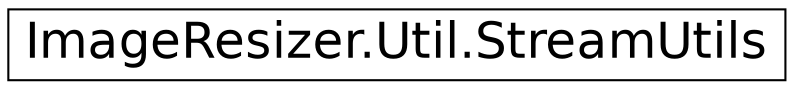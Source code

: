 digraph G
{
  edge [fontname="Helvetica",fontsize="24",labelfontname="Helvetica",labelfontsize="24"];
  node [fontname="Helvetica",fontsize="24",shape=record];
  rankdir="LR";
  Node1 [label="ImageResizer.Util.StreamUtils",height=0.2,width=0.4,color="black", fillcolor="white", style="filled",URL="$class_image_resizer_1_1_util_1_1_stream_utils.html"];
}
